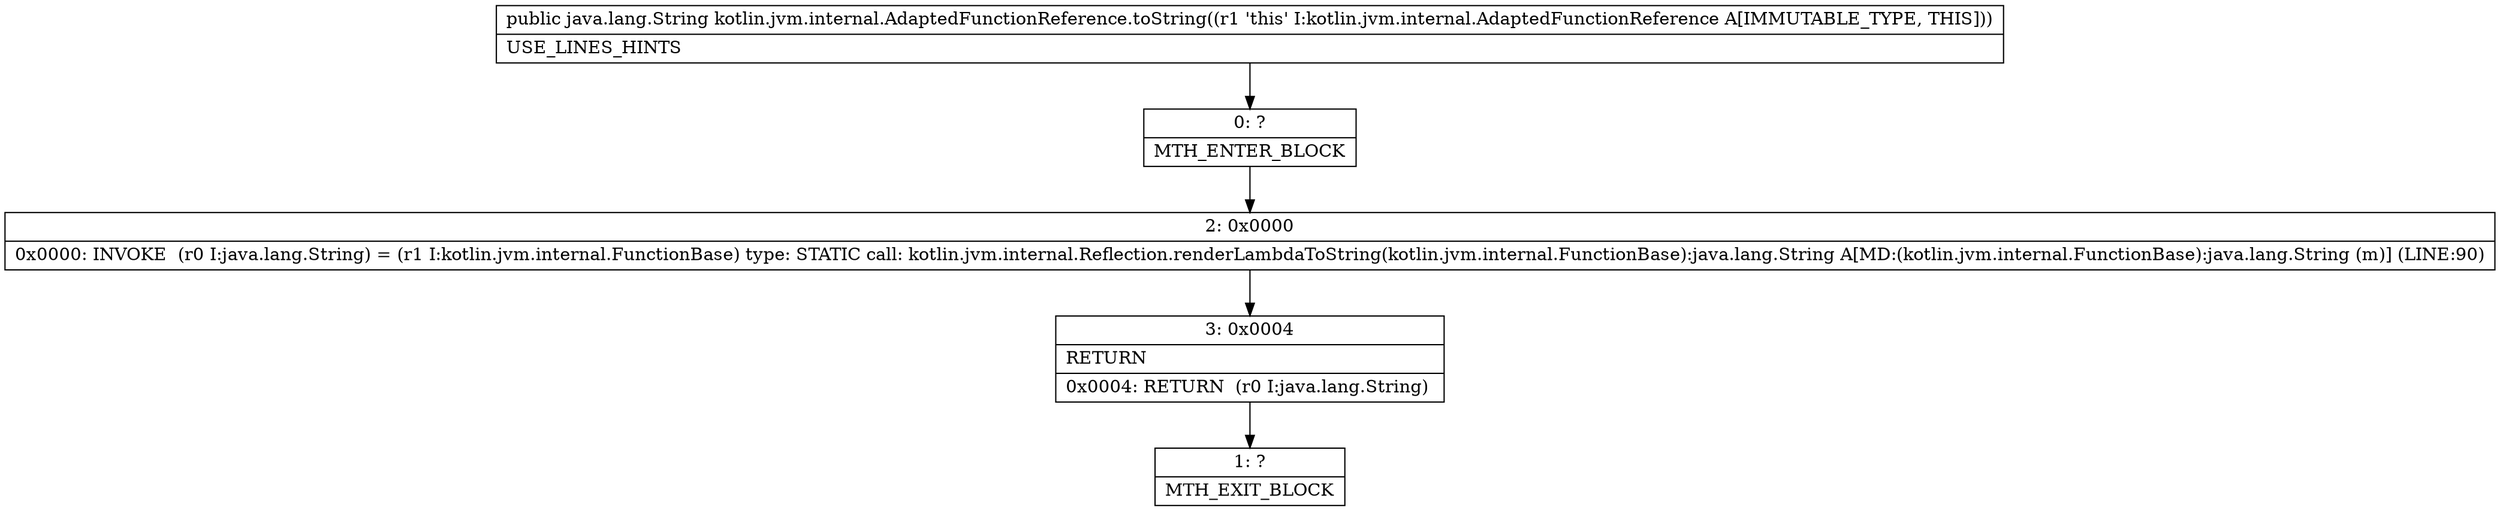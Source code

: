 digraph "CFG forkotlin.jvm.internal.AdaptedFunctionReference.toString()Ljava\/lang\/String;" {
Node_0 [shape=record,label="{0\:\ ?|MTH_ENTER_BLOCK\l}"];
Node_2 [shape=record,label="{2\:\ 0x0000|0x0000: INVOKE  (r0 I:java.lang.String) = (r1 I:kotlin.jvm.internal.FunctionBase) type: STATIC call: kotlin.jvm.internal.Reflection.renderLambdaToString(kotlin.jvm.internal.FunctionBase):java.lang.String A[MD:(kotlin.jvm.internal.FunctionBase):java.lang.String (m)] (LINE:90)\l}"];
Node_3 [shape=record,label="{3\:\ 0x0004|RETURN\l|0x0004: RETURN  (r0 I:java.lang.String) \l}"];
Node_1 [shape=record,label="{1\:\ ?|MTH_EXIT_BLOCK\l}"];
MethodNode[shape=record,label="{public java.lang.String kotlin.jvm.internal.AdaptedFunctionReference.toString((r1 'this' I:kotlin.jvm.internal.AdaptedFunctionReference A[IMMUTABLE_TYPE, THIS]))  | USE_LINES_HINTS\l}"];
MethodNode -> Node_0;Node_0 -> Node_2;
Node_2 -> Node_3;
Node_3 -> Node_1;
}

